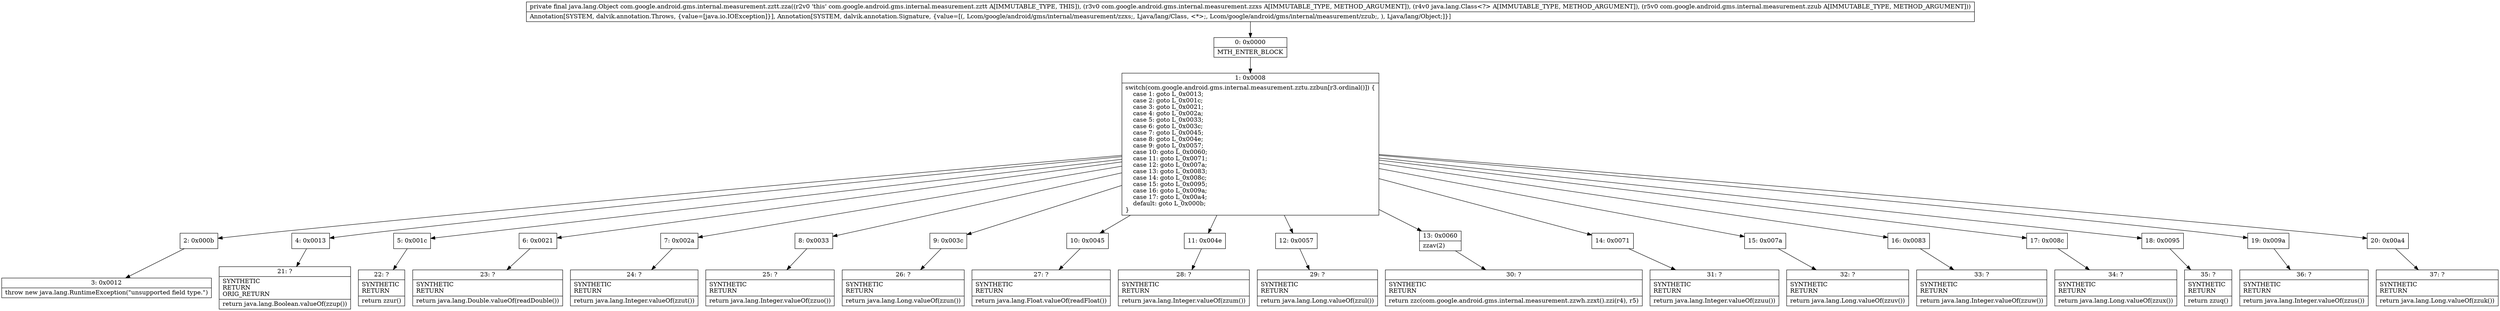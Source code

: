 digraph "CFG forcom.google.android.gms.internal.measurement.zztt.zza(Lcom\/google\/android\/gms\/internal\/measurement\/zzxs;Ljava\/lang\/Class;Lcom\/google\/android\/gms\/internal\/measurement\/zzub;)Ljava\/lang\/Object;" {
Node_0 [shape=record,label="{0\:\ 0x0000|MTH_ENTER_BLOCK\l}"];
Node_1 [shape=record,label="{1\:\ 0x0008|switch(com.google.android.gms.internal.measurement.zztu.zzbun[r3.ordinal()]) \{\l    case 1: goto L_0x0013;\l    case 2: goto L_0x001c;\l    case 3: goto L_0x0021;\l    case 4: goto L_0x002a;\l    case 5: goto L_0x0033;\l    case 6: goto L_0x003c;\l    case 7: goto L_0x0045;\l    case 8: goto L_0x004e;\l    case 9: goto L_0x0057;\l    case 10: goto L_0x0060;\l    case 11: goto L_0x0071;\l    case 12: goto L_0x007a;\l    case 13: goto L_0x0083;\l    case 14: goto L_0x008c;\l    case 15: goto L_0x0095;\l    case 16: goto L_0x009a;\l    case 17: goto L_0x00a4;\l    default: goto L_0x000b;\l\}\l}"];
Node_2 [shape=record,label="{2\:\ 0x000b}"];
Node_3 [shape=record,label="{3\:\ 0x0012|throw new java.lang.RuntimeException(\"unsupported field type.\")\l}"];
Node_4 [shape=record,label="{4\:\ 0x0013}"];
Node_5 [shape=record,label="{5\:\ 0x001c}"];
Node_6 [shape=record,label="{6\:\ 0x0021}"];
Node_7 [shape=record,label="{7\:\ 0x002a}"];
Node_8 [shape=record,label="{8\:\ 0x0033}"];
Node_9 [shape=record,label="{9\:\ 0x003c}"];
Node_10 [shape=record,label="{10\:\ 0x0045}"];
Node_11 [shape=record,label="{11\:\ 0x004e}"];
Node_12 [shape=record,label="{12\:\ 0x0057}"];
Node_13 [shape=record,label="{13\:\ 0x0060|zzav(2)\l}"];
Node_14 [shape=record,label="{14\:\ 0x0071}"];
Node_15 [shape=record,label="{15\:\ 0x007a}"];
Node_16 [shape=record,label="{16\:\ 0x0083}"];
Node_17 [shape=record,label="{17\:\ 0x008c}"];
Node_18 [shape=record,label="{18\:\ 0x0095}"];
Node_19 [shape=record,label="{19\:\ 0x009a}"];
Node_20 [shape=record,label="{20\:\ 0x00a4}"];
Node_21 [shape=record,label="{21\:\ ?|SYNTHETIC\lRETURN\lORIG_RETURN\l|return java.lang.Boolean.valueOf(zzup())\l}"];
Node_22 [shape=record,label="{22\:\ ?|SYNTHETIC\lRETURN\l|return zzur()\l}"];
Node_23 [shape=record,label="{23\:\ ?|SYNTHETIC\lRETURN\l|return java.lang.Double.valueOf(readDouble())\l}"];
Node_24 [shape=record,label="{24\:\ ?|SYNTHETIC\lRETURN\l|return java.lang.Integer.valueOf(zzut())\l}"];
Node_25 [shape=record,label="{25\:\ ?|SYNTHETIC\lRETURN\l|return java.lang.Integer.valueOf(zzuo())\l}"];
Node_26 [shape=record,label="{26\:\ ?|SYNTHETIC\lRETURN\l|return java.lang.Long.valueOf(zzun())\l}"];
Node_27 [shape=record,label="{27\:\ ?|SYNTHETIC\lRETURN\l|return java.lang.Float.valueOf(readFloat())\l}"];
Node_28 [shape=record,label="{28\:\ ?|SYNTHETIC\lRETURN\l|return java.lang.Integer.valueOf(zzum())\l}"];
Node_29 [shape=record,label="{29\:\ ?|SYNTHETIC\lRETURN\l|return java.lang.Long.valueOf(zzul())\l}"];
Node_30 [shape=record,label="{30\:\ ?|SYNTHETIC\lRETURN\l|return zzc(com.google.android.gms.internal.measurement.zzwh.zzxt().zzi(r4), r5)\l}"];
Node_31 [shape=record,label="{31\:\ ?|SYNTHETIC\lRETURN\l|return java.lang.Integer.valueOf(zzuu())\l}"];
Node_32 [shape=record,label="{32\:\ ?|SYNTHETIC\lRETURN\l|return java.lang.Long.valueOf(zzuv())\l}"];
Node_33 [shape=record,label="{33\:\ ?|SYNTHETIC\lRETURN\l|return java.lang.Integer.valueOf(zzuw())\l}"];
Node_34 [shape=record,label="{34\:\ ?|SYNTHETIC\lRETURN\l|return java.lang.Long.valueOf(zzux())\l}"];
Node_35 [shape=record,label="{35\:\ ?|SYNTHETIC\lRETURN\l|return zzuq()\l}"];
Node_36 [shape=record,label="{36\:\ ?|SYNTHETIC\lRETURN\l|return java.lang.Integer.valueOf(zzus())\l}"];
Node_37 [shape=record,label="{37\:\ ?|SYNTHETIC\lRETURN\l|return java.lang.Long.valueOf(zzuk())\l}"];
MethodNode[shape=record,label="{private final java.lang.Object com.google.android.gms.internal.measurement.zztt.zza((r2v0 'this' com.google.android.gms.internal.measurement.zztt A[IMMUTABLE_TYPE, THIS]), (r3v0 com.google.android.gms.internal.measurement.zzxs A[IMMUTABLE_TYPE, METHOD_ARGUMENT]), (r4v0 java.lang.Class\<?\> A[IMMUTABLE_TYPE, METHOD_ARGUMENT]), (r5v0 com.google.android.gms.internal.measurement.zzub A[IMMUTABLE_TYPE, METHOD_ARGUMENT]))  | Annotation[SYSTEM, dalvik.annotation.Throws, \{value=[java.io.IOException]\}], Annotation[SYSTEM, dalvik.annotation.Signature, \{value=[(, Lcom\/google\/android\/gms\/internal\/measurement\/zzxs;, Ljava\/lang\/Class, \<*\>;, Lcom\/google\/android\/gms\/internal\/measurement\/zzub;, ), Ljava\/lang\/Object;]\}]\l}"];
MethodNode -> Node_0;
Node_0 -> Node_1;
Node_1 -> Node_2;
Node_1 -> Node_4;
Node_1 -> Node_5;
Node_1 -> Node_6;
Node_1 -> Node_7;
Node_1 -> Node_8;
Node_1 -> Node_9;
Node_1 -> Node_10;
Node_1 -> Node_11;
Node_1 -> Node_12;
Node_1 -> Node_13;
Node_1 -> Node_14;
Node_1 -> Node_15;
Node_1 -> Node_16;
Node_1 -> Node_17;
Node_1 -> Node_18;
Node_1 -> Node_19;
Node_1 -> Node_20;
Node_2 -> Node_3;
Node_4 -> Node_21;
Node_5 -> Node_22;
Node_6 -> Node_23;
Node_7 -> Node_24;
Node_8 -> Node_25;
Node_9 -> Node_26;
Node_10 -> Node_27;
Node_11 -> Node_28;
Node_12 -> Node_29;
Node_13 -> Node_30;
Node_14 -> Node_31;
Node_15 -> Node_32;
Node_16 -> Node_33;
Node_17 -> Node_34;
Node_18 -> Node_35;
Node_19 -> Node_36;
Node_20 -> Node_37;
}

